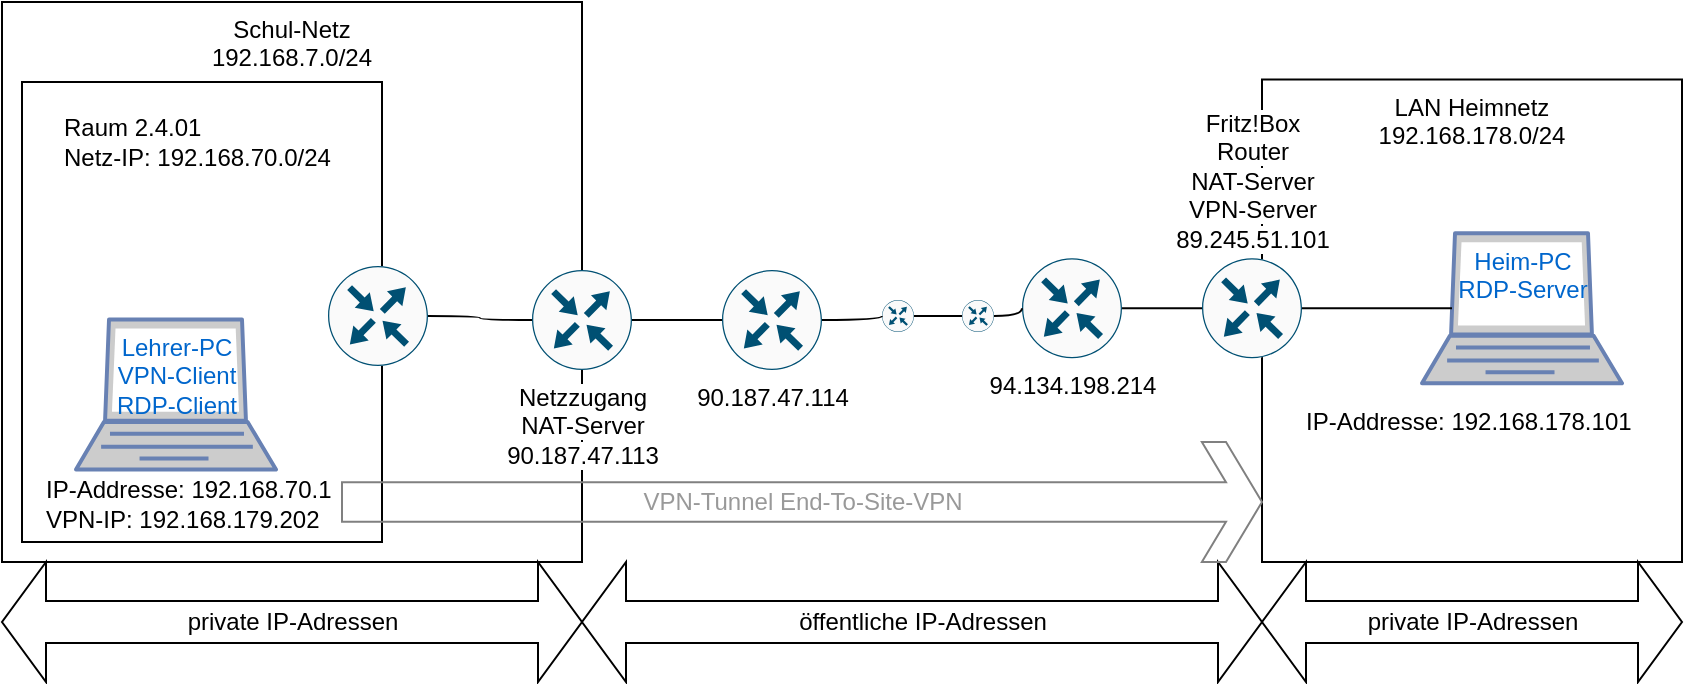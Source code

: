 <mxfile version="24.7.8">
  <diagram name="Page-1" id="LP3SlvVQqhblJUr_1U4U">
    <mxGraphModel dx="814" dy="607" grid="1" gridSize="10" guides="1" tooltips="1" connect="1" arrows="1" fold="1" page="1" pageScale="1" pageWidth="850" pageHeight="1100" math="0" shadow="0">
      <root>
        <mxCell id="0" />
        <mxCell id="1" parent="0" />
        <mxCell id="ZTARkKmLhcdW2PI3qZX4-7" value="Schul-Netz&lt;div&gt;192.168.7.0/24&lt;/div&gt;" style="rounded=0;whiteSpace=wrap;html=1;verticalAlign=top;" vertex="1" parent="1">
          <mxGeometry y="120" width="290" height="280" as="geometry" />
        </mxCell>
        <mxCell id="ZTARkKmLhcdW2PI3qZX4-6" value="" style="rounded=0;whiteSpace=wrap;html=1;" vertex="1" parent="1">
          <mxGeometry x="10" y="160" width="180" height="230" as="geometry" />
        </mxCell>
        <mxCell id="ZTARkKmLhcdW2PI3qZX4-3" value="Lehrer-PC&lt;br&gt;VPN-Client&lt;div&gt;RDP-Client&lt;/div&gt;" style="fontColor=#0066CC;verticalAlign=top;verticalLabelPosition=middle;labelPosition=center;align=center;html=1;outlineConnect=0;fillColor=#CCCCCC;strokeColor=#6881B3;gradientColor=none;gradientDirection=north;strokeWidth=2;shape=mxgraph.networks.laptop;" vertex="1" parent="1">
          <mxGeometry x="37" y="278.75" width="100" height="75" as="geometry" />
        </mxCell>
        <mxCell id="ZTARkKmLhcdW2PI3qZX4-4" value="IP-Addresse: 192.168.70.1&lt;div&gt;VPN-IP: 192.168.179.202&lt;/div&gt;" style="text;html=1;align=left;verticalAlign=middle;whiteSpace=wrap;rounded=0;" vertex="1" parent="1">
          <mxGeometry x="20" y="358.75" width="160" height="25" as="geometry" />
        </mxCell>
        <mxCell id="ZTARkKmLhcdW2PI3qZX4-5" value="Raum 2.4.01&lt;div&gt;Netz-IP: 192.168.70.0/24&lt;/div&gt;" style="text;html=1;align=left;verticalAlign=middle;whiteSpace=wrap;rounded=0;" vertex="1" parent="1">
          <mxGeometry x="28.5" y="170" width="160" height="40" as="geometry" />
        </mxCell>
        <mxCell id="ZTARkKmLhcdW2PI3qZX4-8" value="LAN Heimnetz&lt;div&gt;192.168.178.0/24&lt;/div&gt;" style="rounded=0;whiteSpace=wrap;html=1;verticalAlign=top;" vertex="1" parent="1">
          <mxGeometry x="630" y="158.75" width="210" height="241.25" as="geometry" />
        </mxCell>
        <mxCell id="ZTARkKmLhcdW2PI3qZX4-10" value="Heim-PC&lt;div&gt;RDP-Server&lt;/div&gt;" style="fontColor=#0066CC;verticalAlign=top;verticalLabelPosition=middle;labelPosition=center;align=center;html=1;outlineConnect=0;fillColor=#CCCCCC;strokeColor=#6881B3;gradientColor=none;gradientDirection=north;strokeWidth=2;shape=mxgraph.networks.laptop;" vertex="1" parent="1">
          <mxGeometry x="710" y="235.63" width="100" height="75" as="geometry" />
        </mxCell>
        <mxCell id="ZTARkKmLhcdW2PI3qZX4-11" value="IP-Addresse: 192.168.178.101" style="text;html=1;align=left;verticalAlign=middle;whiteSpace=wrap;rounded=0;" vertex="1" parent="1">
          <mxGeometry x="650" y="317.5" width="174.25" height="25" as="geometry" />
        </mxCell>
        <mxCell id="ZTARkKmLhcdW2PI3qZX4-13" value="&lt;span style=&quot;background-color: rgb(255, 255, 255);&quot;&gt;Fritz!Box&lt;/span&gt;&lt;div&gt;&lt;span style=&quot;background-color: rgb(255, 255, 255);&quot;&gt;Router&lt;/span&gt;&lt;/div&gt;&lt;div&gt;&lt;span style=&quot;background-color: rgb(255, 255, 255);&quot;&gt;NAT-Server&lt;br&gt;&lt;/span&gt;&lt;div&gt;&lt;span style=&quot;background-color: rgb(255, 255, 255);&quot;&gt;VPN-Server&lt;/span&gt;&lt;/div&gt;&lt;/div&gt;&lt;div&gt;&lt;span style=&quot;background-color: rgb(255, 255, 255);&quot;&gt;89.245.51.101&lt;/span&gt;&lt;/div&gt;" style="sketch=0;points=[[0.5,0,0],[1,0.5,0],[0.5,1,0],[0,0.5,0],[0.145,0.145,0],[0.856,0.145,0],[0.855,0.856,0],[0.145,0.855,0]];verticalLabelPosition=top;html=1;verticalAlign=bottom;aspect=fixed;align=center;pointerEvents=1;shape=mxgraph.cisco19.rect;prIcon=router;fillColor=#FAFAFA;strokeColor=#005073;labelPosition=center;" vertex="1" parent="1">
          <mxGeometry x="600" y="248.13" width="50" height="50" as="geometry" />
        </mxCell>
        <mxCell id="ZTARkKmLhcdW2PI3qZX4-14" style="edgeStyle=orthogonalEdgeStyle;rounded=0;orthogonalLoop=1;jettySize=auto;html=1;exitX=0.15;exitY=0.5;exitDx=0;exitDy=0;exitPerimeter=0;entryX=1;entryY=0.5;entryDx=0;entryDy=0;entryPerimeter=0;endArrow=none;endFill=0;" edge="1" parent="1" source="ZTARkKmLhcdW2PI3qZX4-10" target="ZTARkKmLhcdW2PI3qZX4-13">
          <mxGeometry relative="1" as="geometry" />
        </mxCell>
        <mxCell id="ZTARkKmLhcdW2PI3qZX4-15" value="" style="sketch=0;points=[[0.5,0,0],[1,0.5,0],[0.5,1,0],[0,0.5,0],[0.145,0.145,0],[0.856,0.145,0],[0.855,0.856,0],[0.145,0.855,0]];verticalLabelPosition=bottom;html=1;verticalAlign=top;aspect=fixed;align=center;pointerEvents=1;shape=mxgraph.cisco19.rect;prIcon=router;fillColor=#FAFAFA;strokeColor=#005073;" vertex="1" parent="1">
          <mxGeometry x="163" y="252" width="50" height="50" as="geometry" />
        </mxCell>
        <mxCell id="ZTARkKmLhcdW2PI3qZX4-16" value="&lt;span style=&quot;background-color: rgb(255, 255, 255);&quot;&gt;Netzzugang&lt;/span&gt;&lt;div&gt;&lt;span style=&quot;background-color: rgb(255, 255, 255);&quot;&gt;NAT-Server&lt;/span&gt;&lt;/div&gt;&lt;div&gt;&lt;span style=&quot;background-color: rgb(255, 255, 255);&quot;&gt;90.187.47.113&lt;/span&gt;&lt;/div&gt;" style="sketch=0;points=[[0.5,0,0],[1,0.5,0],[0.5,1,0],[0,0.5,0],[0.145,0.145,0],[0.856,0.145,0],[0.855,0.856,0],[0.145,0.855,0]];verticalLabelPosition=bottom;html=1;verticalAlign=top;aspect=fixed;align=center;pointerEvents=1;shape=mxgraph.cisco19.rect;prIcon=router;fillColor=#FAFAFA;strokeColor=#005073;" vertex="1" parent="1">
          <mxGeometry x="265" y="254" width="50" height="50" as="geometry" />
        </mxCell>
        <mxCell id="ZTARkKmLhcdW2PI3qZX4-33" style="edgeStyle=orthogonalEdgeStyle;rounded=0;orthogonalLoop=1;jettySize=auto;html=1;exitX=1;exitY=0.5;exitDx=0;exitDy=0;exitPerimeter=0;endArrow=none;endFill=0;curved=1;" edge="1" parent="1" source="ZTARkKmLhcdW2PI3qZX4-18" target="ZTARkKmLhcdW2PI3qZX4-13">
          <mxGeometry relative="1" as="geometry" />
        </mxCell>
        <mxCell id="ZTARkKmLhcdW2PI3qZX4-18" value="94.134.198.214" style="sketch=0;points=[[0.5,0,0],[1,0.5,0],[0.5,1,0],[0,0.5,0],[0.145,0.145,0],[0.856,0.145,0],[0.855,0.856,0],[0.145,0.855,0]];verticalLabelPosition=bottom;html=1;verticalAlign=top;aspect=fixed;align=center;pointerEvents=1;shape=mxgraph.cisco19.rect;prIcon=router;fillColor=#FAFAFA;strokeColor=#005073;" vertex="1" parent="1">
          <mxGeometry x="510" y="248.13" width="50" height="50" as="geometry" />
        </mxCell>
        <mxCell id="ZTARkKmLhcdW2PI3qZX4-19" value="" style="sketch=0;points=[[0.5,0,0],[1,0.5,0],[0.5,1,0],[0,0.5,0],[0.145,0.145,0],[0.856,0.145,0],[0.855,0.856,0],[0.145,0.855,0]];verticalLabelPosition=bottom;html=1;verticalAlign=top;aspect=fixed;align=center;pointerEvents=1;shape=mxgraph.cisco19.rect;prIcon=router;fillColor=#FAFAFA;strokeColor=#005073;" vertex="1" parent="1">
          <mxGeometry x="440" y="269" width="16" height="16" as="geometry" />
        </mxCell>
        <mxCell id="ZTARkKmLhcdW2PI3qZX4-20" value="" style="sketch=0;points=[[0.5,0,0],[1,0.5,0],[0.5,1,0],[0,0.5,0],[0.145,0.145,0],[0.856,0.145,0],[0.855,0.856,0],[0.145,0.855,0]];verticalLabelPosition=bottom;html=1;verticalAlign=top;aspect=fixed;align=center;pointerEvents=1;shape=mxgraph.cisco19.rect;prIcon=router;fillColor=#FAFAFA;strokeColor=#005073;" vertex="1" parent="1">
          <mxGeometry x="480" y="269" width="16" height="16" as="geometry" />
        </mxCell>
        <mxCell id="ZTARkKmLhcdW2PI3qZX4-24" value="&lt;div&gt;&lt;span style=&quot;background-color: rgb(255, 255, 255);&quot;&gt;90.187.47.114&lt;/span&gt;&lt;/div&gt;" style="sketch=0;points=[[0.5,0,0],[1,0.5,0],[0.5,1,0],[0,0.5,0],[0.145,0.145,0],[0.856,0.145,0],[0.855,0.856,0],[0.145,0.855,0]];verticalLabelPosition=bottom;html=1;verticalAlign=top;aspect=fixed;align=center;pointerEvents=1;shape=mxgraph.cisco19.rect;prIcon=router;fillColor=#FAFAFA;strokeColor=#005073;" vertex="1" parent="1">
          <mxGeometry x="360" y="254" width="50" height="50" as="geometry" />
        </mxCell>
        <mxCell id="ZTARkKmLhcdW2PI3qZX4-25" value="private IP-Adressen" style="html=1;shadow=0;dashed=0;align=center;verticalAlign=middle;shape=mxgraph.arrows2.twoWayArrow;dy=0.65;dx=22;" vertex="1" parent="1">
          <mxGeometry y="400" width="290" height="60" as="geometry" />
        </mxCell>
        <mxCell id="ZTARkKmLhcdW2PI3qZX4-26" value="private IP-Adressen" style="html=1;shadow=0;dashed=0;align=center;verticalAlign=middle;shape=mxgraph.arrows2.twoWayArrow;dy=0.65;dx=22;" vertex="1" parent="1">
          <mxGeometry x="630" y="400" width="210" height="60" as="geometry" />
        </mxCell>
        <mxCell id="ZTARkKmLhcdW2PI3qZX4-27" value="öffentliche IP-Adressen" style="html=1;shadow=0;dashed=0;align=center;verticalAlign=middle;shape=mxgraph.arrows2.twoWayArrow;dy=0.65;dx=22;" vertex="1" parent="1">
          <mxGeometry x="290" y="400" width="340" height="60" as="geometry" />
        </mxCell>
        <mxCell id="ZTARkKmLhcdW2PI3qZX4-28" style="edgeStyle=orthogonalEdgeStyle;rounded=0;orthogonalLoop=1;jettySize=auto;html=1;exitX=1;exitY=0.5;exitDx=0;exitDy=0;exitPerimeter=0;entryX=0;entryY=0.5;entryDx=0;entryDy=0;entryPerimeter=0;endArrow=none;endFill=0;curved=1;" edge="1" parent="1" source="ZTARkKmLhcdW2PI3qZX4-15" target="ZTARkKmLhcdW2PI3qZX4-16">
          <mxGeometry relative="1" as="geometry" />
        </mxCell>
        <mxCell id="ZTARkKmLhcdW2PI3qZX4-29" style="edgeStyle=orthogonalEdgeStyle;rounded=0;orthogonalLoop=1;jettySize=auto;html=1;exitX=1;exitY=0.5;exitDx=0;exitDy=0;exitPerimeter=0;entryX=0;entryY=0.5;entryDx=0;entryDy=0;entryPerimeter=0;endArrow=none;endFill=0;curved=1;" edge="1" parent="1" source="ZTARkKmLhcdW2PI3qZX4-16" target="ZTARkKmLhcdW2PI3qZX4-24">
          <mxGeometry relative="1" as="geometry" />
        </mxCell>
        <mxCell id="ZTARkKmLhcdW2PI3qZX4-30" style="edgeStyle=orthogonalEdgeStyle;rounded=0;orthogonalLoop=1;jettySize=auto;html=1;exitX=1;exitY=0.5;exitDx=0;exitDy=0;exitPerimeter=0;entryX=0;entryY=0.5;entryDx=0;entryDy=0;entryPerimeter=0;endArrow=none;endFill=0;curved=1;" edge="1" parent="1" source="ZTARkKmLhcdW2PI3qZX4-24" target="ZTARkKmLhcdW2PI3qZX4-19">
          <mxGeometry relative="1" as="geometry" />
        </mxCell>
        <mxCell id="ZTARkKmLhcdW2PI3qZX4-31" style="edgeStyle=orthogonalEdgeStyle;rounded=0;orthogonalLoop=1;jettySize=auto;html=1;exitX=1;exitY=0.5;exitDx=0;exitDy=0;exitPerimeter=0;entryX=0;entryY=0.5;entryDx=0;entryDy=0;entryPerimeter=0;endArrow=none;endFill=0;curved=1;" edge="1" parent="1" source="ZTARkKmLhcdW2PI3qZX4-19" target="ZTARkKmLhcdW2PI3qZX4-20">
          <mxGeometry relative="1" as="geometry" />
        </mxCell>
        <mxCell id="ZTARkKmLhcdW2PI3qZX4-32" style="edgeStyle=orthogonalEdgeStyle;rounded=0;orthogonalLoop=1;jettySize=auto;html=1;exitX=1;exitY=0.5;exitDx=0;exitDy=0;exitPerimeter=0;entryX=0;entryY=0.5;entryDx=0;entryDy=0;entryPerimeter=0;endArrow=none;endFill=0;curved=1;" edge="1" parent="1" source="ZTARkKmLhcdW2PI3qZX4-20" target="ZTARkKmLhcdW2PI3qZX4-18">
          <mxGeometry relative="1" as="geometry" />
        </mxCell>
        <mxCell id="ZTARkKmLhcdW2PI3qZX4-36" value="VPN-Tunnel End-To-Site-VPN" style="html=1;shadow=0;dashed=0;align=center;verticalAlign=middle;shape=mxgraph.arrows2.sharpArrow;dy1=0.67;dx1=18;dx2=18;notch=0;fillColor=none;strokeColor=#808080;fontColor=#999999;" vertex="1" parent="1">
          <mxGeometry x="170" y="340" width="460" height="60" as="geometry" />
        </mxCell>
      </root>
    </mxGraphModel>
  </diagram>
</mxfile>
